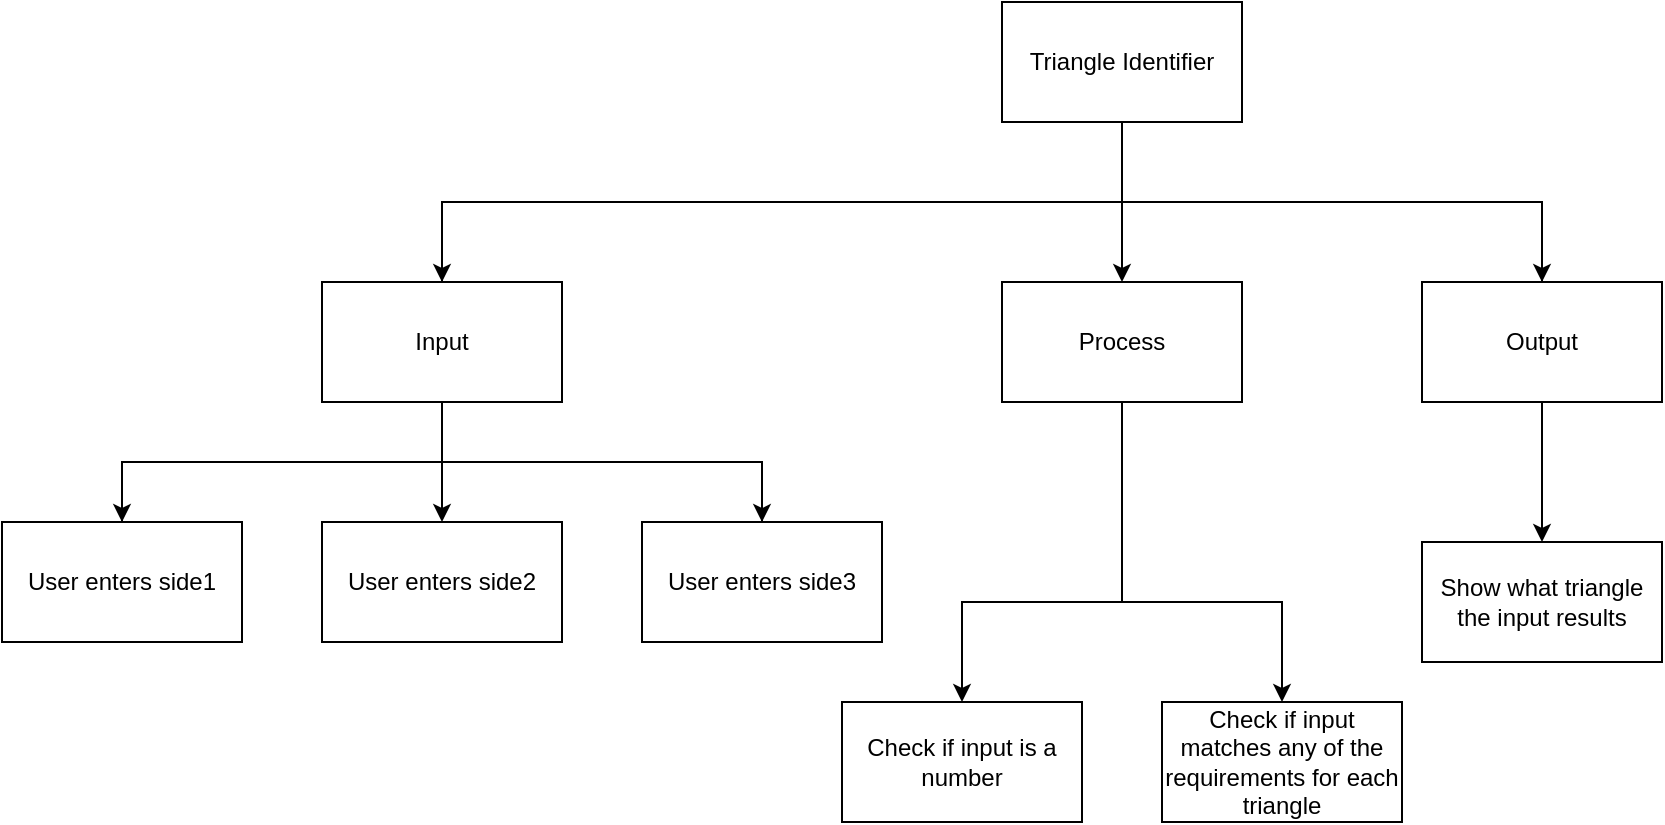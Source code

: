 <mxfile>
    <diagram id="b76jrIaGZwMFlFgZDbtv" name="Page-1">
        <mxGraphModel dx="1661" dy="499" grid="1" gridSize="10" guides="1" tooltips="1" connect="1" arrows="1" fold="1" page="1" pageScale="1" pageWidth="827" pageHeight="1169" math="0" shadow="0">
            <root>
                <mxCell id="0"/>
                <mxCell id="1" parent="0"/>
                <mxCell id="6" style="edgeStyle=none;html=1;entryX=0.5;entryY=0;entryDx=0;entryDy=0;rounded=0;" edge="1" parent="1" source="2" target="3">
                    <mxGeometry relative="1" as="geometry"/>
                </mxCell>
                <mxCell id="2" value="Triangle Identifier" style="rounded=0;whiteSpace=wrap;html=1;" vertex="1" parent="1">
                    <mxGeometry x="240" y="60" width="120" height="60" as="geometry"/>
                </mxCell>
                <mxCell id="18" style="edgeStyle=none;rounded=0;html=1;entryX=0.5;entryY=0;entryDx=0;entryDy=0;" edge="1" parent="1" source="3" target="13">
                    <mxGeometry relative="1" as="geometry">
                        <Array as="points">
                            <mxPoint x="300" y="360"/>
                            <mxPoint x="380" y="360"/>
                        </Array>
                    </mxGeometry>
                </mxCell>
                <mxCell id="19" style="edgeStyle=none;rounded=0;html=1;entryX=0.5;entryY=0;entryDx=0;entryDy=0;" edge="1" parent="1" source="3" target="12">
                    <mxGeometry relative="1" as="geometry">
                        <Array as="points">
                            <mxPoint x="300" y="360"/>
                            <mxPoint x="220" y="360"/>
                        </Array>
                    </mxGeometry>
                </mxCell>
                <mxCell id="3" value="Process" style="rounded=0;whiteSpace=wrap;html=1;" vertex="1" parent="1">
                    <mxGeometry x="240" y="200" width="120" height="60" as="geometry"/>
                </mxCell>
                <mxCell id="7" style="edgeStyle=none;html=1;entryX=0.5;entryY=0;entryDx=0;entryDy=0;rounded=0;" edge="1" parent="1" source="4" target="5">
                    <mxGeometry relative="1" as="geometry">
                        <Array as="points">
                            <mxPoint x="-40" y="160"/>
                            <mxPoint x="100" y="160"/>
                            <mxPoint x="500" y="160"/>
                            <mxPoint x="510" y="160"/>
                        </Array>
                    </mxGeometry>
                </mxCell>
                <mxCell id="15" style="edgeStyle=none;rounded=0;html=1;entryX=0.5;entryY=0;entryDx=0;entryDy=0;" edge="1" parent="1" source="4" target="9">
                    <mxGeometry relative="1" as="geometry"/>
                </mxCell>
                <mxCell id="4" value="Input" style="rounded=0;whiteSpace=wrap;html=1;" vertex="1" parent="1">
                    <mxGeometry x="-100" y="200" width="120" height="60" as="geometry"/>
                </mxCell>
                <mxCell id="8" style="edgeStyle=none;rounded=0;html=1;entryX=0.5;entryY=0;entryDx=0;entryDy=0;exitX=0.5;exitY=0;exitDx=0;exitDy=0;" edge="1" parent="1" source="5" target="4">
                    <mxGeometry relative="1" as="geometry">
                        <Array as="points">
                            <mxPoint x="510" y="160"/>
                            <mxPoint x="-40" y="160"/>
                        </Array>
                    </mxGeometry>
                </mxCell>
                <mxCell id="20" style="edgeStyle=none;rounded=0;html=1;entryX=0.5;entryY=0;entryDx=0;entryDy=0;" edge="1" parent="1" source="5" target="14">
                    <mxGeometry relative="1" as="geometry"/>
                </mxCell>
                <mxCell id="5" value="Output" style="rounded=0;whiteSpace=wrap;html=1;" vertex="1" parent="1">
                    <mxGeometry x="450" y="200" width="120" height="60" as="geometry"/>
                </mxCell>
                <mxCell id="9" value="User enters side2" style="rounded=0;whiteSpace=wrap;html=1;" vertex="1" parent="1">
                    <mxGeometry x="-100" y="320" width="120" height="60" as="geometry"/>
                </mxCell>
                <mxCell id="16" style="edgeStyle=none;rounded=0;html=1;exitX=0.5;exitY=0;exitDx=0;exitDy=0;entryX=0.5;entryY=0;entryDx=0;entryDy=0;" edge="1" parent="1" source="10" target="11">
                    <mxGeometry relative="1" as="geometry">
                        <Array as="points">
                            <mxPoint x="-200" y="290"/>
                            <mxPoint x="120" y="290"/>
                        </Array>
                    </mxGeometry>
                </mxCell>
                <mxCell id="10" value="User enters side1" style="rounded=0;whiteSpace=wrap;html=1;" vertex="1" parent="1">
                    <mxGeometry x="-260" y="320" width="120" height="60" as="geometry"/>
                </mxCell>
                <mxCell id="17" style="edgeStyle=none;rounded=0;html=1;exitX=0.5;exitY=0;exitDx=0;exitDy=0;entryX=0.5;entryY=0;entryDx=0;entryDy=0;" edge="1" parent="1" source="11" target="10">
                    <mxGeometry relative="1" as="geometry">
                        <Array as="points">
                            <mxPoint x="120" y="290"/>
                            <mxPoint x="-200" y="290"/>
                        </Array>
                    </mxGeometry>
                </mxCell>
                <mxCell id="11" value="User enters side3" style="rounded=0;whiteSpace=wrap;html=1;" vertex="1" parent="1">
                    <mxGeometry x="60" y="320" width="120" height="60" as="geometry"/>
                </mxCell>
                <mxCell id="12" value="Check if input is a number" style="rounded=0;whiteSpace=wrap;html=1;" vertex="1" parent="1">
                    <mxGeometry x="160" y="410" width="120" height="60" as="geometry"/>
                </mxCell>
                <mxCell id="13" value="Check if input matches any of the requirements for each triangle" style="rounded=0;whiteSpace=wrap;html=1;" vertex="1" parent="1">
                    <mxGeometry x="320" y="410" width="120" height="60" as="geometry"/>
                </mxCell>
                <mxCell id="14" value="Show what triangle the input results" style="rounded=0;whiteSpace=wrap;html=1;" vertex="1" parent="1">
                    <mxGeometry x="450" y="330" width="120" height="60" as="geometry"/>
                </mxCell>
            </root>
        </mxGraphModel>
    </diagram>
</mxfile>